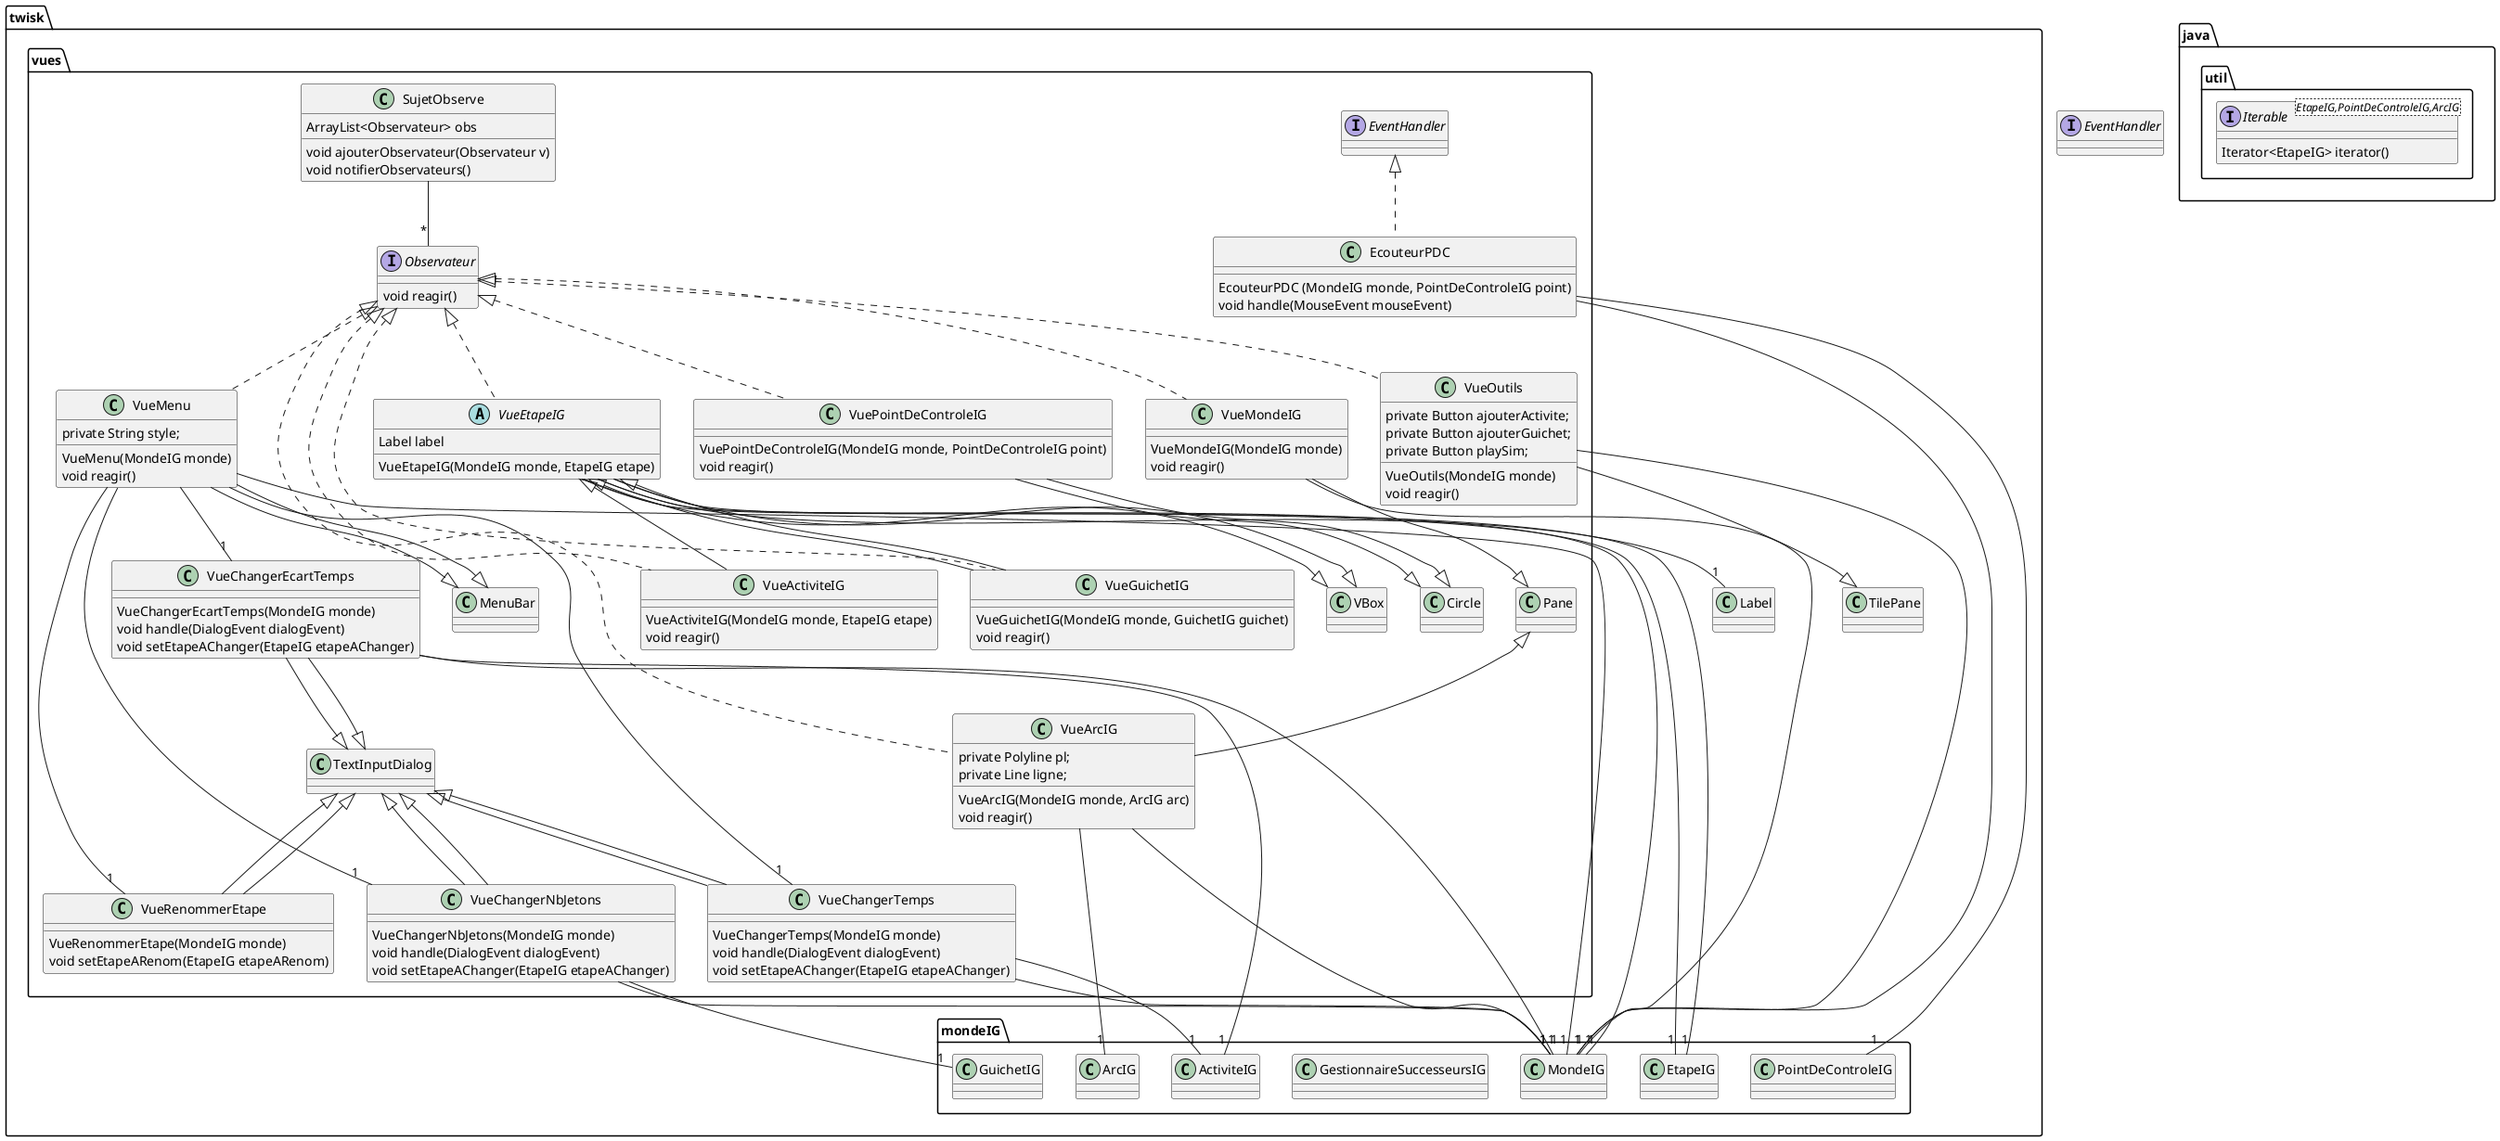 @startuml
interface EventHandler{}
package java.util {
        interface Iterable<EtapeIG,PointDeControleIG,ArcIG> {
          Iterator<EtapeIG> iterator()
        }

    }
package twisk{

    package twisk.mondeIG {
       class ActiviteIG
       class MondeIG
       class EtapeIG
       class GestionnaireSuccesseursIG
       class GuichetIG
       class PointDeControleIG
       class ArcIG
    }


    package twisk.vues {

        interface Observateur {
        void reagir()
        }

        abstract VueEtapeIG extends VBox implements Observateur{
            Label label
            VueEtapeIG(MondeIG monde, EtapeIG etape)
        }
        class VueGuichetIG extends VueEtapeIG implements Observateur{
            VueGuichetIG(MondeIG monde, GuichetIG guichet)
            void reagir()
        }


        class VueActiviteIG extends VueEtapeIG implements Observateur {
            VueActiviteIG(MondeIG monde, EtapeIG etape)
            void reagir()
        }

        class VueMondeIG implements Observateur {
            VueMondeIG(MondeIG monde)
            void reagir()
        }
        class VueOutils implements Observateur {
            private Button ajouterActivite;
            private Button ajouterGuichet;
            private Button playSim;
            VueOutils(MondeIG monde)
            void reagir()
        }

        class VueArcIG extends Pane implements Observateur{
            private Polyline pl;
            private Line ligne;
            VueArcIG(MondeIG monde, ArcIG arc)
            void reagir()
        }


        class VuePointDeControleIG extends Circle implements Observateur {
            VuePointDeControleIG(MondeIG monde, PointDeControleIG point)
            void reagir()
        }
        class EcouteurPDC implements EventHandler{
                EcouteurPDC (MondeIG monde, PointDeControleIG point)
                void handle(MouseEvent mouseEvent)
        }
        class SujetObserve{
                ArrayList<Observateur> obs
                void ajouterObservateur(Observateur v)
                void notifierObservateurs()
        }
        class VueChangerEcartTemps extends TextInputDialog{
            VueChangerEcartTemps(MondeIG monde)
            void handle(DialogEvent dialogEvent)
            void setEtapeAChanger(EtapeIG etapeAChanger)
        }
        class VueChangerNbJetons  extends TextInputDialog{
            VueChangerNbJetons(MondeIG monde)
            void handle(DialogEvent dialogEvent)
            void setEtapeAChanger(EtapeIG etapeAChanger)
        }
        class VueChangerTemps extends TextInputDialog{
            VueChangerTemps(MondeIG monde)
            void handle(DialogEvent dialogEvent)
            void setEtapeAChanger(EtapeIG etapeAChanger)
        }
       class VueMenu extends MenuBar implements Observateur{
            private String style;
            VueMenu(MondeIG monde)
            void reagir()
        }
        class VueRenommerEtape extends TextInputDialog {
            VueRenommerEtape(MondeIG monde)
            void setEtapeARenom(EtapeIG etapeARenom)
        }

    }
    EcouteurPDC -- "1" MondeIG
    EcouteurPDC -- "1" PointDeControleIG
    SujetObserve -- "*" Observateur
    VueArcIG -- "1" ArcIG
    VueArcIG --"1" MondeIG
    VueChangerEcartTemps -- "1" MondeIG
    VueChangerEcartTemps --"1" ActiviteIG
    VueChangerNbJetons -- "1" MondeIG
    VueChangerNbJetons -- "1" GuichetIG
    VueChangerTemps -- "1" MondeIG
    VueChangerTemps -- "1" ActiviteIG
    VueEtapeIG -- "1" MondeIG
    VueEtapeIG -- "1" EtapeIG
    VueEtapeIG -- "1" Label
    VueEtapeIG --|> VBox
    VueGuichetIG --|> VueEtapeIG
    VueMenu --|> MenuBar
    VueMenu -- "1" MondeIG
    VueMenu -- "1" VueRenommerEtape
    VueMenu -- "1" VueChangerTemps
    VueMenu -- "1" VueChangerEcartTemps
    VueMenu -- "1" VueChangerNbJetons
    VueMondeIG --|> Pane
    VueMondeIG -- "1" MondeIG
    VueOutils --|> TilePane
    VueOutils -- "1" MondeIG
    VueEtapeIG - "1" EtapeIG
    VuePointDeControleIG --|> Circle
    VueRenommerEtape --|> TextInputDialog
    VueChangerNbJetons --|> TextInputDialog
    VueChangerEcartTemps --|> TextInputDialog
    VueChangerTemps --|> TextInputDialog
}
@enduml